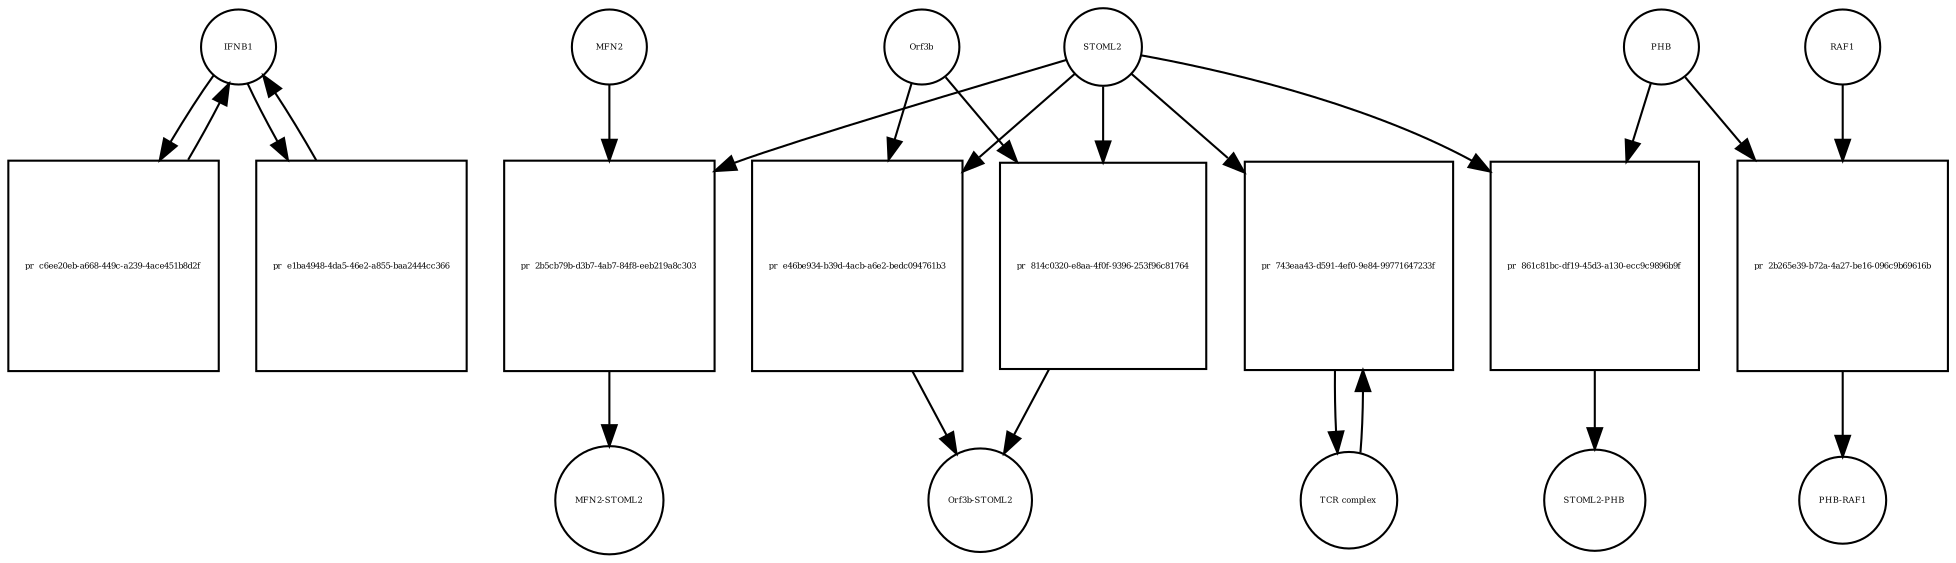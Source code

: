 strict digraph  {
IFNB1 [annotation=urn_miriam_uniprot_P01574, bipartite=0, cls=macromolecule, fontsize=4, label=IFNB1, shape=circle];
"pr_c6ee20eb-a668-449c-a239-4ace451b8d2f" [annotation="", bipartite=1, cls=process, fontsize=4, label="pr_c6ee20eb-a668-449c-a239-4ace451b8d2f", shape=square];
"pr_e1ba4948-4da5-46e2-a855-baa2444cc366" [annotation="", bipartite=1, cls=process, fontsize=4, label="pr_e1ba4948-4da5-46e2-a855-baa2444cc366", shape=square];
STOML2 [annotation=urn_miriam_pubmed_18641330, bipartite=0, cls="macromolecule multimer", fontsize=4, label=STOML2, shape=circle];
"pr_2b5cb79b-d3b7-4ab7-84f8-eeb219a8c303" [annotation="", bipartite=1, cls=process, fontsize=4, label="pr_2b5cb79b-d3b7-4ab7-84f8-eeb219a8c303", shape=square];
MFN2 [annotation=urn_miriam_uniprot_O95140, bipartite=0, cls=macromolecule, fontsize=4, label=MFN2, shape=circle];
"MFN2-STOML2" [annotation="", bipartite=0, cls=complex, fontsize=4, label="MFN2-STOML2", shape=circle];
Orf3b [annotation="", bipartite=0, cls=macromolecule, fontsize=4, label=Orf3b, shape=circle];
"pr_e46be934-b39d-4acb-a6e2-bedc094761b3" [annotation="", bipartite=1, cls=process, fontsize=4, label="pr_e46be934-b39d-4acb-a6e2-bedc094761b3", shape=square];
"Orf3b-STOML2" [annotation="", bipartite=0, cls=complex, fontsize=4, label="Orf3b-STOML2", shape=circle];
"pr_861c81bc-df19-45d3-a130-ecc9c9896b9f" [annotation="", bipartite=1, cls=process, fontsize=4, label="pr_861c81bc-df19-45d3-a130-ecc9c9896b9f", shape=square];
PHB [annotation=urn_miriam_uniprot_P35232, bipartite=0, cls=macromolecule, fontsize=4, label=PHB, shape=circle];
"STOML2-PHB" [annotation="", bipartite=0, cls=complex, fontsize=4, label="STOML2-PHB", shape=circle];
"pr_2b265e39-b72a-4a27-be16-096c9b69616b" [annotation="", bipartite=1, cls=process, fontsize=4, label="pr_2b265e39-b72a-4a27-be16-096c9b69616b", shape=square];
RAF1 [annotation=urn_miriam_uniprot_P04049, bipartite=0, cls=macromolecule, fontsize=4, label=RAF1, shape=circle];
"PHB-RAF1" [annotation="", bipartite=0, cls=complex, fontsize=4, label="PHB-RAF1", shape=circle];
"pr_814c0320-e8aa-4f0f-9396-253f96c81764" [annotation="", bipartite=1, cls=process, fontsize=4, label="pr_814c0320-e8aa-4f0f-9396-253f96c81764", shape=square];
"pr_743eaa43-d591-4ef0-9e84-99771647233f" [annotation="", bipartite=1, cls=process, fontsize=4, label="pr_743eaa43-d591-4ef0-9e84-99771647233f", shape=square];
"TCR complex" [annotation="urn_miriam_uniprot_P07766|urn_miriam_uniprot_P04234|urn_miriam_uniprot_P09693|urn_miriam_uniprot_P20963|urn_miriam_uniprot_P01848|urn_miriam_uniprot_Q9UJZ1|urn_miriam_uniprot_P0DSE2", bipartite=0, cls=complex, fontsize=4, label="TCR complex", shape=circle];
IFNB1 -> "pr_c6ee20eb-a668-449c-a239-4ace451b8d2f"  [annotation="", interaction_type=consumption];
IFNB1 -> "pr_e1ba4948-4da5-46e2-a855-baa2444cc366"  [annotation="", interaction_type=consumption];
"pr_c6ee20eb-a668-449c-a239-4ace451b8d2f" -> IFNB1  [annotation="", interaction_type=production];
"pr_e1ba4948-4da5-46e2-a855-baa2444cc366" -> IFNB1  [annotation="", interaction_type=production];
STOML2 -> "pr_2b5cb79b-d3b7-4ab7-84f8-eeb219a8c303"  [annotation="", interaction_type=consumption];
STOML2 -> "pr_e46be934-b39d-4acb-a6e2-bedc094761b3"  [annotation="", interaction_type=consumption];
STOML2 -> "pr_861c81bc-df19-45d3-a130-ecc9c9896b9f"  [annotation="", interaction_type=consumption];
STOML2 -> "pr_814c0320-e8aa-4f0f-9396-253f96c81764"  [annotation="", interaction_type=consumption];
STOML2 -> "pr_743eaa43-d591-4ef0-9e84-99771647233f"  [annotation="", interaction_type=consumption];
"pr_2b5cb79b-d3b7-4ab7-84f8-eeb219a8c303" -> "MFN2-STOML2"  [annotation="", interaction_type=production];
MFN2 -> "pr_2b5cb79b-d3b7-4ab7-84f8-eeb219a8c303"  [annotation="", interaction_type=consumption];
Orf3b -> "pr_e46be934-b39d-4acb-a6e2-bedc094761b3"  [annotation="", interaction_type=consumption];
Orf3b -> "pr_814c0320-e8aa-4f0f-9396-253f96c81764"  [annotation="", interaction_type=consumption];
"pr_e46be934-b39d-4acb-a6e2-bedc094761b3" -> "Orf3b-STOML2"  [annotation="", interaction_type=production];
"pr_861c81bc-df19-45d3-a130-ecc9c9896b9f" -> "STOML2-PHB"  [annotation="", interaction_type=production];
PHB -> "pr_861c81bc-df19-45d3-a130-ecc9c9896b9f"  [annotation="", interaction_type=consumption];
PHB -> "pr_2b265e39-b72a-4a27-be16-096c9b69616b"  [annotation="", interaction_type=consumption];
"pr_2b265e39-b72a-4a27-be16-096c9b69616b" -> "PHB-RAF1"  [annotation="", interaction_type=production];
RAF1 -> "pr_2b265e39-b72a-4a27-be16-096c9b69616b"  [annotation="", interaction_type=consumption];
"pr_814c0320-e8aa-4f0f-9396-253f96c81764" -> "Orf3b-STOML2"  [annotation="", interaction_type=production];
"pr_743eaa43-d591-4ef0-9e84-99771647233f" -> "TCR complex"  [annotation="", interaction_type=production];
"TCR complex" -> "pr_743eaa43-d591-4ef0-9e84-99771647233f"  [annotation="", interaction_type=consumption];
}
